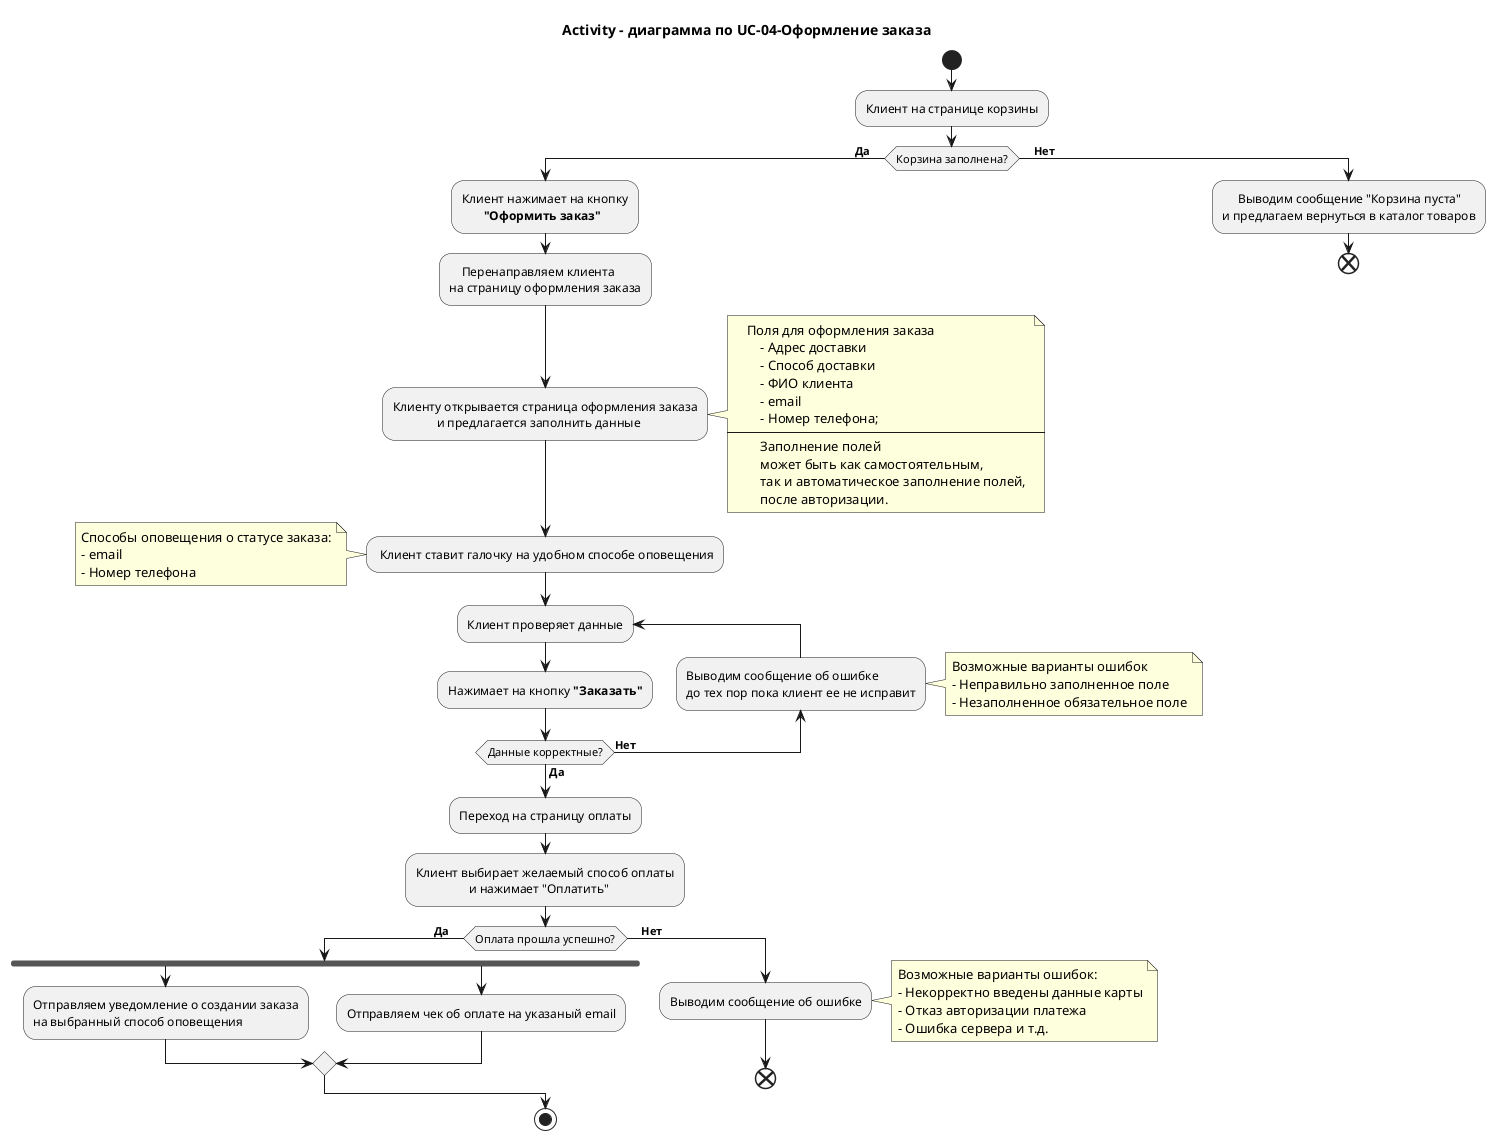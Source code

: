 @startuml UC-04-s_diagram
title Activity - диаграмма по UC-04-Оформление заказа
start
    :Клиент на странице корзины;
    if (Корзина заполнена?) then (**Да**     )
        :Клиент нажимает на кнопку
               **"Оформить заказ"**;
        :    Перенаправляем клиента \nна страницу оформления заказа;
        :Клиенту открывается страница оформления заказа 
                      и предлагается заполнить данные;
        note right
            Поля для оформления заказа
                - Адрес доставки
                - Способ доставки
                - ФИО клиента
                - email
                - Номер телефона;
        ----
                Заполнение полей
                может быть как самостоятельным,
                так и автоматическое заполнение полей, 
                после авторизации.
        end note
        : Клиент ставит галочку на удобном способе оповещения;
        note left
            Способы оповещения о статусе заказа:
            - email
            - Номер телефона
        end note
        repeat :Клиент проверяет данные; 
            :Нажимает на кнопку **"Заказать"**;
        
        backward :Выводим сообщение об ошибке 
        до тех пор пока клиент ее не исправит;
            note right
                Возможные варианты ошибок
                - Неправильно заполненное поле
                - Незаполненное обязательное поле
            end note
        repeat While (Данные корректные?) is (**Нет**) not (**Да**)
        
        :Переход на страницу оплаты;
        :Клиент выбирает желаемый способ оплаты
                         и нажимает "Оплатить";
        if (Оплата прошла успешно?) then (**Да**     )
            fork
                :Отправляем уведомление о создании заказа 
                на выбранный способ оповещения;
            fork again
                :Отправляем чек об оплате на указаный email;
            end merge

        else (     **Нет**)
            :Выводим сообщение об ошибке;
            note right
            Возможные варианты ошибок:
            - Некорректно введены данные карты
            - Отказ авторизации платежа
            - Ошибка сервера и т.д.
        end note
            end
        endif
        
            stop
    else (     **Нет**)
        :     Выводим сообщение "Корзина пуста" \nи предлагаем вернуться в каталог товаров;
        end
    endif
@enduml